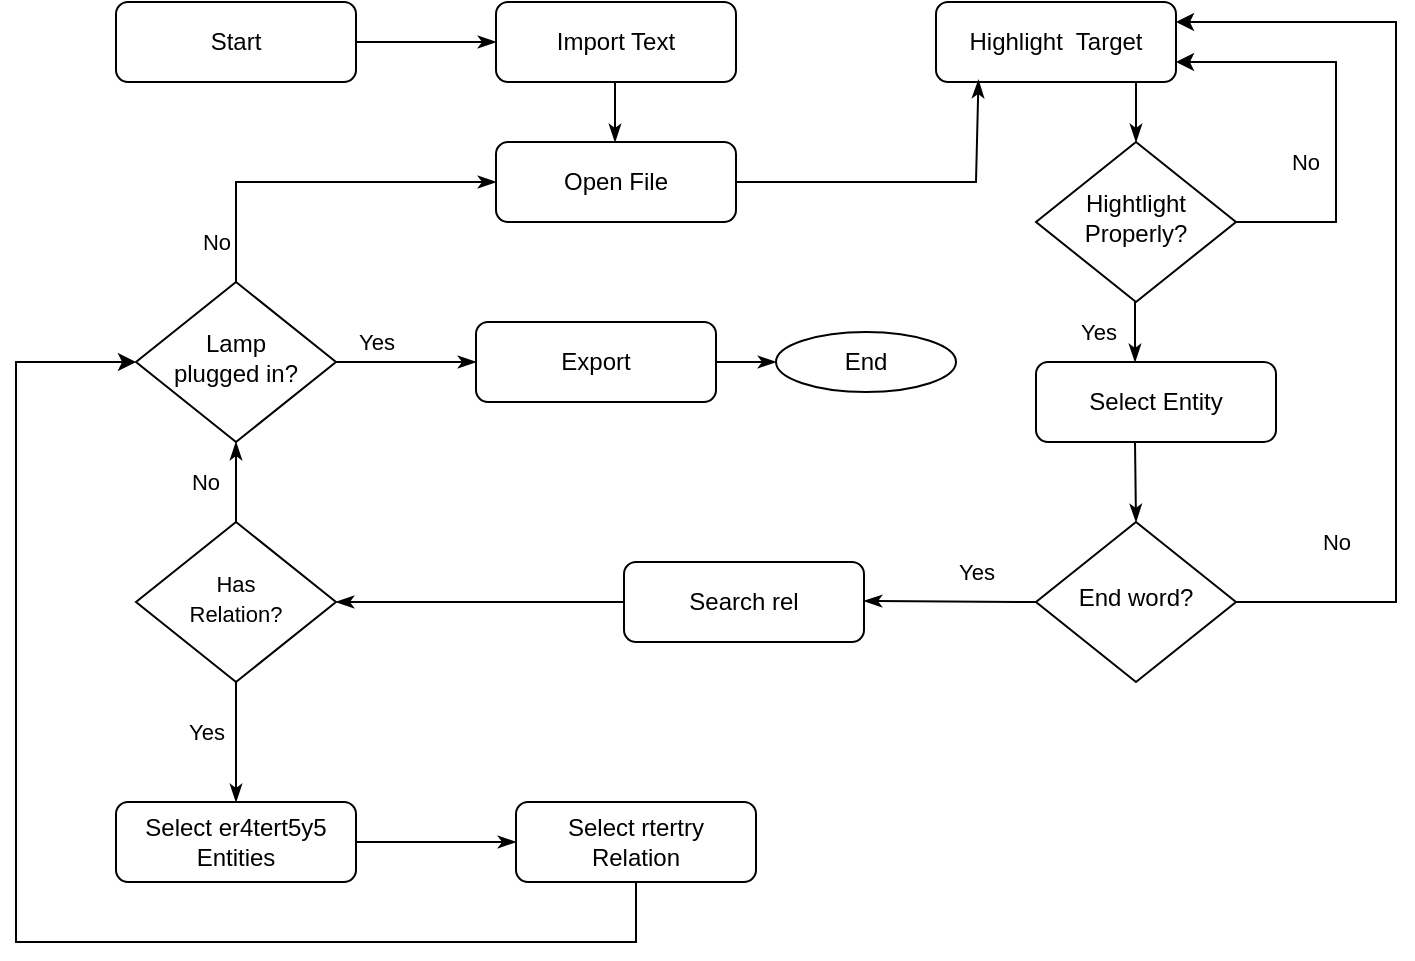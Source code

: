 <mxfile version="20.5.2" type="github">
  <diagram id="C5RBs43oDa-KdzZeNtuy" name="Page-1">
    <mxGraphModel dx="1038" dy="571" grid="0" gridSize="10" guides="1" tooltips="1" connect="1" arrows="1" fold="1" page="1" pageScale="1" pageWidth="827" pageHeight="1169" math="0" shadow="0">
      <root>
        <mxCell id="WIyWlLk6GJQsqaUBKTNV-0" />
        <mxCell id="WIyWlLk6GJQsqaUBKTNV-1" parent="WIyWlLk6GJQsqaUBKTNV-0" />
        <mxCell id="WIyWlLk6GJQsqaUBKTNV-3" value="Open File" style="rounded=1;whiteSpace=wrap;html=1;fontSize=12;glass=0;strokeWidth=1;shadow=0;" parent="WIyWlLk6GJQsqaUBKTNV-1" vertex="1">
          <mxGeometry x="309" y="120" width="120" height="40" as="geometry" />
        </mxCell>
        <mxCell id="WIyWlLk6GJQsqaUBKTNV-4" value="Yes" style="rounded=0;html=1;jettySize=auto;orthogonalLoop=1;fontSize=11;endArrow=classicThin;endFill=1;endSize=6;strokeWidth=1;shadow=0;labelBackgroundColor=none;edgeStyle=orthogonalEdgeStyle;" parent="WIyWlLk6GJQsqaUBKTNV-1" source="WIyWlLk6GJQsqaUBKTNV-10" target="WIyWlLk6GJQsqaUBKTNV-6" edge="1">
          <mxGeometry x="1" y="-86" relative="1" as="geometry">
            <mxPoint x="-16" y="-50" as="offset" />
          </mxGeometry>
        </mxCell>
        <mxCell id="WIyWlLk6GJQsqaUBKTNV-5" value="No" style="edgeStyle=orthogonalEdgeStyle;rounded=0;html=1;jettySize=auto;orthogonalLoop=1;fontSize=11;endArrow=classicThin;endFill=1;endSize=6;strokeWidth=1;shadow=0;labelBackgroundColor=none;" parent="WIyWlLk6GJQsqaUBKTNV-1" source="WIyWlLk6GJQsqaUBKTNV-6" target="WIyWlLk6GJQsqaUBKTNV-7" edge="1">
          <mxGeometry x="-1" y="85" relative="1" as="geometry">
            <mxPoint x="-60" y="25" as="offset" />
          </mxGeometry>
        </mxCell>
        <mxCell id="WIyWlLk6GJQsqaUBKTNV-6" value="Lamp&lt;br&gt;plugged in?" style="rhombus;whiteSpace=wrap;html=1;shadow=0;fontFamily=Helvetica;fontSize=12;align=center;strokeWidth=1;spacing=6;spacingTop=-4;" parent="WIyWlLk6GJQsqaUBKTNV-1" vertex="1">
          <mxGeometry x="129" y="190" width="100" height="80" as="geometry" />
        </mxCell>
        <mxCell id="WIyWlLk6GJQsqaUBKTNV-7" value="Export" style="rounded=1;whiteSpace=wrap;html=1;fontSize=12;glass=0;strokeWidth=1;shadow=0;" parent="WIyWlLk6GJQsqaUBKTNV-1" vertex="1">
          <mxGeometry x="299" y="210" width="120" height="40" as="geometry" />
        </mxCell>
        <mxCell id="WIyWlLk6GJQsqaUBKTNV-8" value="No" style="rounded=0;html=1;jettySize=auto;orthogonalLoop=1;fontSize=11;endArrow=classicThin;endFill=1;endSize=6;strokeWidth=1;shadow=0;labelBackgroundColor=none;edgeStyle=orthogonalEdgeStyle;" parent="WIyWlLk6GJQsqaUBKTNV-1" source="WIyWlLk6GJQsqaUBKTNV-10" target="WIyWlLk6GJQsqaUBKTNV-11" edge="1">
          <mxGeometry x="-1" y="554" relative="1" as="geometry">
            <mxPoint x="-4" y="-70" as="offset" />
          </mxGeometry>
        </mxCell>
        <mxCell id="WIyWlLk6GJQsqaUBKTNV-10" value="&lt;font style=&quot;font-size: 11px;&quot;&gt;Has &lt;br&gt;Relation?&lt;/font&gt;" style="rhombus;whiteSpace=wrap;html=1;shadow=0;fontFamily=Helvetica;fontSize=12;align=center;strokeWidth=1;spacing=6;spacingTop=-4;" parent="WIyWlLk6GJQsqaUBKTNV-1" vertex="1">
          <mxGeometry x="129" y="310" width="100" height="80" as="geometry" />
        </mxCell>
        <mxCell id="WIyWlLk6GJQsqaUBKTNV-11" value="Select er4tert5y5&lt;br&gt;Entities" style="rounded=1;whiteSpace=wrap;html=1;fontSize=12;glass=0;strokeWidth=1;shadow=0;" parent="WIyWlLk6GJQsqaUBKTNV-1" vertex="1">
          <mxGeometry x="119" y="450" width="120" height="40" as="geometry" />
        </mxCell>
        <mxCell id="WIyWlLk6GJQsqaUBKTNV-12" value="Search rel" style="rounded=1;whiteSpace=wrap;html=1;fontSize=12;glass=0;strokeWidth=1;shadow=0;" parent="WIyWlLk6GJQsqaUBKTNV-1" vertex="1">
          <mxGeometry x="373" y="330" width="120" height="40" as="geometry" />
        </mxCell>
        <mxCell id="RD59bf0Rc6EuUGXggPFz-0" value="Start" style="rounded=1;whiteSpace=wrap;html=1;fontSize=12;glass=0;strokeWidth=1;shadow=0;" vertex="1" parent="WIyWlLk6GJQsqaUBKTNV-1">
          <mxGeometry x="119" y="50" width="120" height="40" as="geometry" />
        </mxCell>
        <mxCell id="RD59bf0Rc6EuUGXggPFz-9" value="" style="edgeStyle=orthogonalEdgeStyle;orthogonalLoop=1;jettySize=auto;html=1;endArrow=classicThin;endFill=1;rounded=0;" edge="1" parent="WIyWlLk6GJQsqaUBKTNV-1" source="RD59bf0Rc6EuUGXggPFz-0" target="RD59bf0Rc6EuUGXggPFz-1">
          <mxGeometry relative="1" as="geometry" />
        </mxCell>
        <mxCell id="RD59bf0Rc6EuUGXggPFz-1" value="Import Text" style="rounded=1;whiteSpace=wrap;html=1;fontSize=12;glass=0;strokeWidth=1;shadow=0;" vertex="1" parent="WIyWlLk6GJQsqaUBKTNV-1">
          <mxGeometry x="309" y="50" width="120" height="40" as="geometry" />
        </mxCell>
        <mxCell id="RD59bf0Rc6EuUGXggPFz-2" value="Highlight&amp;nbsp; Target" style="rounded=1;whiteSpace=wrap;html=1;fontSize=12;glass=0;strokeWidth=1;shadow=0;" vertex="1" parent="WIyWlLk6GJQsqaUBKTNV-1">
          <mxGeometry x="529" y="50" width="120" height="40" as="geometry" />
        </mxCell>
        <mxCell id="RD59bf0Rc6EuUGXggPFz-3" value="End" style="ellipse;whiteSpace=wrap;html=1;" vertex="1" parent="WIyWlLk6GJQsqaUBKTNV-1">
          <mxGeometry x="449" y="215" width="90" height="30" as="geometry" />
        </mxCell>
        <mxCell id="RD59bf0Rc6EuUGXggPFz-4" value="" style="endArrow=classicThin;html=1;rounded=0;entryX=0;entryY=0.5;entryDx=0;entryDy=0;exitX=1;exitY=0.5;exitDx=0;exitDy=0;endFill=1;" edge="1" parent="WIyWlLk6GJQsqaUBKTNV-1" source="WIyWlLk6GJQsqaUBKTNV-7" target="RD59bf0Rc6EuUGXggPFz-3">
          <mxGeometry width="50" height="50" relative="1" as="geometry">
            <mxPoint x="349" y="320" as="sourcePoint" />
            <mxPoint x="399" y="270" as="targetPoint" />
          </mxGeometry>
        </mxCell>
        <mxCell id="RD59bf0Rc6EuUGXggPFz-6" value="" style="endArrow=classicThin;html=1;rounded=0;entryX=0;entryY=0.5;entryDx=0;entryDy=0;endFill=1;exitX=0.5;exitY=0;exitDx=0;exitDy=0;" edge="1" parent="WIyWlLk6GJQsqaUBKTNV-1" source="WIyWlLk6GJQsqaUBKTNV-6" target="WIyWlLk6GJQsqaUBKTNV-3">
          <mxGeometry width="50" height="50" relative="1" as="geometry">
            <mxPoint x="179" y="170" as="sourcePoint" />
            <mxPoint x="229" y="120" as="targetPoint" />
            <Array as="points">
              <mxPoint x="179" y="140" />
            </Array>
          </mxGeometry>
        </mxCell>
        <mxCell id="RD59bf0Rc6EuUGXggPFz-7" value="" style="endArrow=classicThin;html=1;rounded=0;endFill=1;entryX=0.177;entryY=0.975;entryDx=0;entryDy=0;entryPerimeter=0;exitX=1;exitY=0.5;exitDx=0;exitDy=0;" edge="1" parent="WIyWlLk6GJQsqaUBKTNV-1" source="WIyWlLk6GJQsqaUBKTNV-3" target="RD59bf0Rc6EuUGXggPFz-2">
          <mxGeometry width="50" height="50" relative="1" as="geometry">
            <mxPoint x="399" y="140" as="sourcePoint" />
            <mxPoint x="503" y="90" as="targetPoint" />
            <Array as="points">
              <mxPoint x="549" y="140" />
            </Array>
          </mxGeometry>
        </mxCell>
        <mxCell id="RD59bf0Rc6EuUGXggPFz-10" value="Hightlight&lt;br&gt;Properly?" style="rhombus;whiteSpace=wrap;html=1;shadow=0;fontFamily=Helvetica;fontSize=12;align=center;strokeWidth=1;spacing=6;spacingTop=-4;" vertex="1" parent="WIyWlLk6GJQsqaUBKTNV-1">
          <mxGeometry x="579" y="120" width="100" height="80" as="geometry" />
        </mxCell>
        <mxCell id="RD59bf0Rc6EuUGXggPFz-12" value="No&lt;br style=&quot;font-size: 11px;&quot;&gt;" style="text;html=1;strokeColor=none;fillColor=none;align=center;verticalAlign=middle;whiteSpace=wrap;rounded=0;spacing=1;fontSize=11;" vertex="1" parent="WIyWlLk6GJQsqaUBKTNV-1">
          <mxGeometry x="149" y="280" width="30" height="20" as="geometry" />
        </mxCell>
        <mxCell id="RD59bf0Rc6EuUGXggPFz-18" value="Yes&lt;br&gt;" style="text;html=1;align=center;verticalAlign=middle;resizable=0;points=[];autosize=1;strokeColor=none;fillColor=none;fontSize=11;fontColor=#000000;" vertex="1" parent="WIyWlLk6GJQsqaUBKTNV-1">
          <mxGeometry x="144" y="400" width="40" height="30" as="geometry" />
        </mxCell>
        <mxCell id="RD59bf0Rc6EuUGXggPFz-19" value="" style="endArrow=classicThin;html=1;rounded=0;strokeColor=#000000;fontSize=11;fontColor=#000000;endSize=6;entryX=1;entryY=0.5;entryDx=0;entryDy=0;exitX=0;exitY=0.5;exitDx=0;exitDy=0;endFill=1;" edge="1" parent="WIyWlLk6GJQsqaUBKTNV-1" source="WIyWlLk6GJQsqaUBKTNV-12" target="WIyWlLk6GJQsqaUBKTNV-10">
          <mxGeometry width="50" height="50" relative="1" as="geometry">
            <mxPoint x="359" y="310" as="sourcePoint" />
            <mxPoint x="409" y="260" as="targetPoint" />
          </mxGeometry>
        </mxCell>
        <mxCell id="RD59bf0Rc6EuUGXggPFz-20" value="End word?" style="rhombus;whiteSpace=wrap;html=1;shadow=0;fontFamily=Helvetica;fontSize=12;align=center;strokeWidth=1;spacing=6;spacingTop=-4;" vertex="1" parent="WIyWlLk6GJQsqaUBKTNV-1">
          <mxGeometry x="579" y="310" width="100" height="80" as="geometry" />
        </mxCell>
        <mxCell id="RD59bf0Rc6EuUGXggPFz-21" value="Select Entity" style="rounded=1;whiteSpace=wrap;html=1;fontSize=12;glass=0;strokeWidth=1;shadow=0;" vertex="1" parent="WIyWlLk6GJQsqaUBKTNV-1">
          <mxGeometry x="579" y="230" width="120" height="40" as="geometry" />
        </mxCell>
        <mxCell id="RD59bf0Rc6EuUGXggPFz-22" value="Select rtertry&lt;br&gt;Relation&lt;br&gt;" style="rounded=1;whiteSpace=wrap;html=1;fontSize=12;glass=0;strokeWidth=1;shadow=0;" vertex="1" parent="WIyWlLk6GJQsqaUBKTNV-1">
          <mxGeometry x="319" y="450" width="120" height="40" as="geometry" />
        </mxCell>
        <mxCell id="RD59bf0Rc6EuUGXggPFz-23" value="" style="endArrow=classicThin;html=1;rounded=0;entryX=0;entryY=0.5;entryDx=0;entryDy=0;exitX=1;exitY=0.5;exitDx=0;exitDy=0;endFill=1;" edge="1" parent="WIyWlLk6GJQsqaUBKTNV-1" source="WIyWlLk6GJQsqaUBKTNV-11" target="RD59bf0Rc6EuUGXggPFz-22">
          <mxGeometry width="50" height="50" relative="1" as="geometry">
            <mxPoint x="239" y="439.5" as="sourcePoint" />
            <mxPoint x="289" y="439.5" as="targetPoint" />
          </mxGeometry>
        </mxCell>
        <mxCell id="RD59bf0Rc6EuUGXggPFz-24" value="" style="endArrow=classicThin;html=1;rounded=0;strokeColor=#000000;fontSize=11;fontColor=#000000;endSize=6;entryX=0.5;entryY=0;entryDx=0;entryDy=0;endFill=1;" edge="1" parent="WIyWlLk6GJQsqaUBKTNV-1" target="RD59bf0Rc6EuUGXggPFz-10">
          <mxGeometry width="50" height="50" relative="1" as="geometry">
            <mxPoint x="629" y="90" as="sourcePoint" />
            <mxPoint x="409" y="260" as="targetPoint" />
          </mxGeometry>
        </mxCell>
        <mxCell id="RD59bf0Rc6EuUGXggPFz-25" value="" style="endArrow=classicThin;html=1;rounded=0;strokeColor=#000000;fontSize=11;fontColor=#000000;endSize=6;entryX=0.5;entryY=0;entryDx=0;entryDy=0;endFill=1;" edge="1" parent="WIyWlLk6GJQsqaUBKTNV-1">
          <mxGeometry width="50" height="50" relative="1" as="geometry">
            <mxPoint x="628.5" y="200" as="sourcePoint" />
            <mxPoint x="628.5" y="230" as="targetPoint" />
          </mxGeometry>
        </mxCell>
        <mxCell id="RD59bf0Rc6EuUGXggPFz-26" value="" style="endArrow=classicThin;html=1;rounded=0;strokeColor=#000000;fontSize=11;fontColor=#000000;endSize=6;entryX=0.5;entryY=0;entryDx=0;entryDy=0;endFill=1;" edge="1" parent="WIyWlLk6GJQsqaUBKTNV-1" target="RD59bf0Rc6EuUGXggPFz-20">
          <mxGeometry width="50" height="50" relative="1" as="geometry">
            <mxPoint x="628.5" y="270" as="sourcePoint" />
            <mxPoint x="628.5" y="300" as="targetPoint" />
          </mxGeometry>
        </mxCell>
        <mxCell id="RD59bf0Rc6EuUGXggPFz-27" value="" style="endArrow=classicThin;html=1;rounded=0;strokeColor=#000000;fontSize=11;fontColor=#000000;endSize=6;entryX=1;entryY=0.5;entryDx=0;entryDy=0;endFill=1;" edge="1" parent="WIyWlLk6GJQsqaUBKTNV-1">
          <mxGeometry width="50" height="50" relative="1" as="geometry">
            <mxPoint x="579" y="350" as="sourcePoint" />
            <mxPoint x="493" y="349.5" as="targetPoint" />
          </mxGeometry>
        </mxCell>
        <mxCell id="RD59bf0Rc6EuUGXggPFz-28" value="" style="endArrow=classic;html=1;rounded=0;strokeColor=#000000;fontSize=11;fontColor=#000000;endSize=6;entryX=0;entryY=0.5;entryDx=0;entryDy=0;edgeStyle=orthogonalEdgeStyle;" edge="1" parent="WIyWlLk6GJQsqaUBKTNV-1" target="WIyWlLk6GJQsqaUBKTNV-6">
          <mxGeometry width="50" height="50" relative="1" as="geometry">
            <mxPoint x="379" y="490" as="sourcePoint" />
            <mxPoint x="429" y="440" as="targetPoint" />
            <Array as="points">
              <mxPoint x="379" y="520" />
              <mxPoint x="69" y="520" />
              <mxPoint x="69" y="230" />
            </Array>
          </mxGeometry>
        </mxCell>
        <mxCell id="RD59bf0Rc6EuUGXggPFz-29" value="" style="endArrow=classic;html=1;rounded=0;strokeColor=#000000;fontSize=11;fontColor=#000000;endSize=6;entryX=1;entryY=0.25;entryDx=0;entryDy=0;edgeStyle=orthogonalEdgeStyle;" edge="1" parent="WIyWlLk6GJQsqaUBKTNV-1" target="RD59bf0Rc6EuUGXggPFz-2">
          <mxGeometry width="50" height="50" relative="1" as="geometry">
            <mxPoint x="679" y="350" as="sourcePoint" />
            <mxPoint x="729" y="300" as="targetPoint" />
            <Array as="points">
              <mxPoint x="759" y="350" />
              <mxPoint x="759" y="60" />
            </Array>
          </mxGeometry>
        </mxCell>
        <mxCell id="RD59bf0Rc6EuUGXggPFz-30" value="" style="endArrow=classic;html=1;rounded=0;strokeColor=#000000;fontSize=11;fontColor=#000000;endSize=6;entryX=1;entryY=0.75;entryDx=0;entryDy=0;edgeStyle=orthogonalEdgeStyle;" edge="1" parent="WIyWlLk6GJQsqaUBKTNV-1" target="RD59bf0Rc6EuUGXggPFz-2">
          <mxGeometry width="50" height="50" relative="1" as="geometry">
            <mxPoint x="679" y="160" as="sourcePoint" />
            <mxPoint x="729" y="110" as="targetPoint" />
            <Array as="points">
              <mxPoint x="729" y="160" />
              <mxPoint x="729" y="80" />
            </Array>
          </mxGeometry>
        </mxCell>
        <mxCell id="RD59bf0Rc6EuUGXggPFz-31" value="No&lt;br style=&quot;font-size: 11px;&quot;&gt;" style="text;html=1;strokeColor=none;fillColor=none;align=center;verticalAlign=middle;whiteSpace=wrap;rounded=0;spacing=1;fontSize=11;" vertex="1" parent="WIyWlLk6GJQsqaUBKTNV-1">
          <mxGeometry x="699" y="120" width="30" height="20" as="geometry" />
        </mxCell>
        <mxCell id="RD59bf0Rc6EuUGXggPFz-32" value="" style="endArrow=classicThin;html=1;rounded=0;strokeColor=#000000;fontSize=11;fontColor=#000000;endSize=6;entryX=0.5;entryY=0;entryDx=0;entryDy=0;endFill=1;" edge="1" parent="WIyWlLk6GJQsqaUBKTNV-1">
          <mxGeometry width="50" height="50" relative="1" as="geometry">
            <mxPoint x="368.5" y="90" as="sourcePoint" />
            <mxPoint x="368.5" y="120" as="targetPoint" />
          </mxGeometry>
        </mxCell>
        <mxCell id="RD59bf0Rc6EuUGXggPFz-33" value="Yes&lt;br&gt;" style="text;html=1;align=center;verticalAlign=middle;resizable=0;points=[];autosize=1;strokeColor=none;fillColor=none;fontSize=11;fontColor=#000000;" vertex="1" parent="WIyWlLk6GJQsqaUBKTNV-1">
          <mxGeometry x="590" y="200" width="40" height="30" as="geometry" />
        </mxCell>
        <mxCell id="RD59bf0Rc6EuUGXggPFz-34" value="Yes&lt;br&gt;" style="text;html=1;align=center;verticalAlign=middle;resizable=0;points=[];autosize=1;strokeColor=none;fillColor=none;fontSize=11;fontColor=#000000;" vertex="1" parent="WIyWlLk6GJQsqaUBKTNV-1">
          <mxGeometry x="529" y="320" width="40" height="30" as="geometry" />
        </mxCell>
      </root>
    </mxGraphModel>
  </diagram>
</mxfile>
